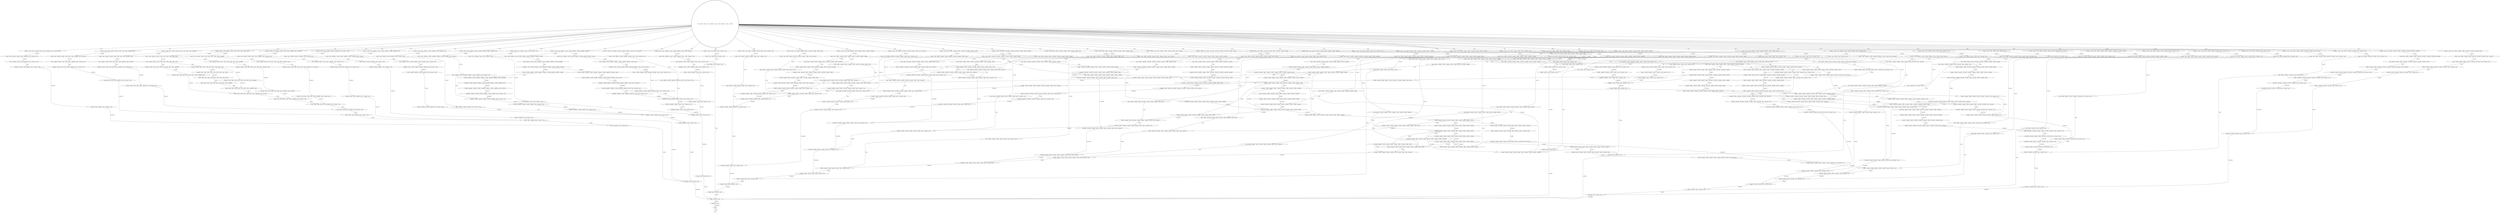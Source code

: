 digraph  {
0 [shape=doublecircle, label="('init', 'initialise', 'connect', 'login', 'setfiletype', 'rename', 'storefile', 'setfiletype', 'rename', 'storefile')"];
1 [label="('initialise', 'connect', 'login', 'changedir', 'listnames', 'delete', 'delete', 'appendfile', 'logout', 'disconnect')"];
2 [label="('connect', 'login', 'changedir', 'listnames', 'delete', 'delete', 'appendfile', 'logout', 'disconnect', 'term')"];
3 [label="('login', 'changedir', 'listnames', 'delete', 'delete', 'appendfile', 'logout', 'disconnect', 'term')"];
4 [label="('changedir', 'listnames', 'delete', 'delete', 'appendfile', 'logout', 'disconnect', 'term')"];
5 [label="('listnames', 'delete', 'delete', 'appendfile', 'logout', 'disconnect', 'term')"];
6 [label="('delete', 'delete', 'appendfile', 'logout', 'disconnect', 'term')"];
7 [label="('delete', 'appendfile', 'logout', 'disconnect', 'term')"];
8 [label="('appendfile', 'logout', 'disconnect', 'term')"];
9 [label="('logout', 'disconnect', 'term')"];
10 [label="('disconnect', 'term')"];
11 [label="('term',)"];
13 [label="('initialise', 'connect', 'login', 'listfiles', 'logout', 'disconnect', 'term')"];
14 [label="('connect', 'login', 'listfiles', 'logout', 'disconnect', 'term')"];
15 [label="('login', 'listfiles', 'logout', 'disconnect', 'term')"];
16 [label="('listfiles', 'logout', 'disconnect', 'term')"];
18 [label="('initialise', 'connect', 'login', 'setfiletype', 'rename', 'logout', 'disconnect', 'term')"];
19 [label="('connect', 'login', 'setfiletype', 'rename', 'logout', 'disconnect', 'term')"];
20 [label="('login', 'setfiletype', 'rename', 'logout', 'disconnect', 'term')"];
21 [label="('setfiletype', 'rename', 'logout', 'disconnect', 'term')"];
22 [label="('rename', 'logout', 'disconnect', 'term')"];
24 [label="('initialise', 'connect', 'login', 'listfiles', 'changedir', 'listfiles', 'logout', 'disconnect', 'term')"];
25 [label="('connect', 'login', 'listfiles', 'changedir', 'listfiles', 'logout', 'disconnect', 'term')"];
26 [label="('login', 'listfiles', 'changedir', 'listfiles', 'logout', 'disconnect', 'term')"];
27 [label="('listfiles', 'changedir', 'listfiles', 'logout', 'disconnect', 'term')"];
28 [label="('changedir', 'listfiles', 'logout', 'disconnect', 'term')"];
30 [label="('initialise', 'connect', 'login', 'storefile', 'logout', 'disconnect', 'term')"];
31 [label="('connect', 'login', 'storefile', 'logout', 'disconnect', 'term')"];
32 [label="('login', 'storefile', 'logout', 'disconnect', 'term')"];
33 [label="('storefile', 'logout', 'disconnect', 'term')"];
35 [label="('initialise', 'connect', 'login', 'makedir', 'logout', 'disconnect', 'term')"];
36 [label="('connect', 'login', 'makedir', 'logout', 'disconnect', 'term')"];
37 [label="('login', 'makedir', 'logout', 'disconnect', 'term')"];
38 [label="('makedir', 'logout', 'disconnect', 'term')"];
40 [label="('initialise', 'connect', 'login', 'changedir', 'listnames', 'delete', 'delete', 'delete', 'appendfile', 'logout')"];
41 [label="('connect', 'login', 'changedir', 'listnames', 'delete', 'delete', 'delete', 'appendfile', 'logout', 'disconnect')"];
42 [label="('login', 'changedir', 'listnames', 'delete', 'delete', 'delete', 'appendfile', 'logout', 'disconnect', 'term')"];
43 [label="('changedir', 'listnames', 'delete', 'delete', 'delete', 'appendfile', 'logout', 'disconnect', 'term')"];
44 [label="('listnames', 'delete', 'delete', 'delete', 'appendfile', 'logout', 'disconnect', 'term')"];
45 [label="('delete', 'delete', 'delete', 'appendfile', 'logout', 'disconnect', 'term')"];
47 [label="('initialise', 'connect', 'login', 'changedir', 'listnames', 'appendfile', 'logout', 'disconnect', 'term')"];
48 [label="('connect', 'login', 'changedir', 'listnames', 'appendfile', 'logout', 'disconnect', 'term')"];
49 [label="('login', 'changedir', 'listnames', 'appendfile', 'logout', 'disconnect', 'term')"];
50 [label="('changedir', 'listnames', 'appendfile', 'logout', 'disconnect', 'term')"];
51 [label="('listnames', 'appendfile', 'logout', 'disconnect', 'term')"];
53 [label="('initialise', 'connect', 'login', 'listfiles', 'changedir', 'listfiles', 'changedir', 'listfiles', 'changedir', 'listfiles')"];
54 [label="('connect', 'login', 'listfiles', 'changedir', 'listfiles', 'changedir', 'listfiles', 'changedir', 'listfiles', 'logout')"];
55 [label="('login', 'listfiles', 'changedir', 'listfiles', 'changedir', 'listfiles', 'changedir', 'listfiles', 'logout', 'disconnect')"];
56 [label="('listfiles', 'changedir', 'listfiles', 'changedir', 'listfiles', 'changedir', 'listfiles', 'logout', 'disconnect', 'term')"];
57 [label="('changedir', 'listfiles', 'changedir', 'listfiles', 'changedir', 'listfiles', 'logout', 'disconnect', 'term')"];
58 [label="('listfiles', 'changedir', 'listfiles', 'changedir', 'listfiles', 'logout', 'disconnect', 'term')"];
59 [label="('changedir', 'listfiles', 'changedir', 'listfiles', 'logout', 'disconnect', 'term')"];
61 [label="('initialise', 'connect', 'login', 'listfiles', 'retrievefile', 'changedir', 'listfiles', 'changedir', 'listfiles', 'changedir')"];
62 [label="('connect', 'login', 'listfiles', 'retrievefile', 'changedir', 'listfiles', 'changedir', 'listfiles', 'changedir', 'listfiles')"];
63 [label="('login', 'listfiles', 'retrievefile', 'changedir', 'listfiles', 'changedir', 'listfiles', 'changedir', 'listfiles', 'changedir')"];
64 [label="('listfiles', 'retrievefile', 'changedir', 'listfiles', 'changedir', 'listfiles', 'changedir', 'listfiles', 'changedir', 'listfiles')"];
65 [label="('retrievefile', 'changedir', 'listfiles', 'changedir', 'listfiles', 'changedir', 'listfiles', 'changedir', 'listfiles', 'changedir')"];
66 [label="('changedir', 'listfiles', 'changedir', 'listfiles', 'changedir', 'listfiles', 'changedir', 'listfiles', 'changedir', 'listfiles')"];
67 [label="('listfiles', 'changedir', 'listfiles', 'changedir', 'listfiles', 'changedir', 'listfiles', 'changedir', 'listfiles', 'logout')"];
68 [label="('changedir', 'listfiles', 'changedir', 'listfiles', 'changedir', 'listfiles', 'changedir', 'listfiles', 'logout', 'disconnect')"];
70 [label="('initialise', 'connect', 'login', 'changedir', 'listnames', 'delete', 'appendfile', 'logout', 'disconnect', 'term')"];
71 [label="('connect', 'login', 'changedir', 'listnames', 'delete', 'appendfile', 'logout', 'disconnect', 'term')"];
72 [label="('login', 'changedir', 'listnames', 'delete', 'appendfile', 'logout', 'disconnect', 'term')"];
73 [label="('changedir', 'listnames', 'delete', 'appendfile', 'logout', 'disconnect', 'term')"];
74 [label="('listnames', 'delete', 'appendfile', 'logout', 'disconnect', 'term')"];
76 [label="('initialise', 'connect', 'login', 'setfiletype', 'storefile', 'appendfile', 'logout', 'disconnect', 'term')"];
77 [label="('connect', 'login', 'setfiletype', 'storefile', 'appendfile', 'logout', 'disconnect', 'term')"];
78 [label="('login', 'setfiletype', 'storefile', 'appendfile', 'logout', 'disconnect', 'term')"];
79 [label="('setfiletype', 'storefile', 'appendfile', 'logout', 'disconnect', 'term')"];
80 [label="('storefile', 'appendfile', 'logout', 'disconnect', 'term')"];
82 [label="('initialise', 'connect', 'login', 'setfiletype', 'rename', 'storefile', 'setfiletype', 'rename', 'logout', 'disconnect')"];
83 [label="('connect', 'login', 'setfiletype', 'rename', 'storefile', 'setfiletype', 'rename', 'logout', 'disconnect', 'term')"];
84 [label="('login', 'setfiletype', 'rename', 'storefile', 'setfiletype', 'rename', 'logout', 'disconnect', 'term')"];
85 [label="('setfiletype', 'rename', 'storefile', 'setfiletype', 'rename', 'logout', 'disconnect', 'term')"];
86 [label="('rename', 'storefile', 'setfiletype', 'rename', 'logout', 'disconnect', 'term')"];
87 [label="('storefile', 'setfiletype', 'rename', 'logout', 'disconnect', 'term')"];
89 [label="('initialise', 'connect', 'login', 'listfiles', 'changedir', 'listfiles', 'retrievefile', 'logout', 'disconnect', 'term')"];
90 [label="('connect', 'login', 'listfiles', 'changedir', 'listfiles', 'retrievefile', 'logout', 'disconnect', 'term')"];
91 [label="('login', 'listfiles', 'changedir', 'listfiles', 'retrievefile', 'logout', 'disconnect', 'term')"];
92 [label="('listfiles', 'changedir', 'listfiles', 'retrievefile', 'logout', 'disconnect', 'term')"];
93 [label="('changedir', 'listfiles', 'retrievefile', 'logout', 'disconnect', 'term')"];
94 [label="('listfiles', 'retrievefile', 'logout', 'disconnect', 'term')"];
95 [label="('retrievefile', 'logout', 'disconnect', 'term')"];
97 [label="('initialise', 'connect', 'login', 'listfiles', 'retrievefile', 'logout', 'disconnect', 'term')"];
98 [label="('connect', 'login', 'listfiles', 'retrievefile', 'logout', 'disconnect', 'term')"];
99 [label="('login', 'listfiles', 'retrievefile', 'logout', 'disconnect', 'term')"];
101 [label="('initialise', 'connect', 'login', 'changedir', 'listnames', 'delete', 'delete', 'delete', 'delete', 'appendfile')"];
102 [label="('connect', 'login', 'changedir', 'listnames', 'delete', 'delete', 'delete', 'delete', 'appendfile', 'logout')"];
103 [label="('login', 'changedir', 'listnames', 'delete', 'delete', 'delete', 'delete', 'appendfile', 'logout', 'disconnect')"];
104 [label="('changedir', 'listnames', 'delete', 'delete', 'delete', 'delete', 'appendfile', 'logout', 'disconnect', 'term')"];
105 [label="('listnames', 'delete', 'delete', 'delete', 'delete', 'appendfile', 'logout', 'disconnect', 'term')"];
106 [label="('delete', 'delete', 'delete', 'delete', 'appendfile', 'logout', 'disconnect', 'term')"];
108 [label="('initialise', 'connect', 'login', 'listfiles', 'changedir', 'listfiles', 'changedir', 'listfiles', 'retrievefile', 'logout')"];
109 [label="('connect', 'login', 'listfiles', 'changedir', 'listfiles', 'changedir', 'listfiles', 'retrievefile', 'logout', 'disconnect')"];
110 [label="('login', 'listfiles', 'changedir', 'listfiles', 'changedir', 'listfiles', 'retrievefile', 'logout', 'disconnect', 'term')"];
111 [label="('listfiles', 'changedir', 'listfiles', 'changedir', 'listfiles', 'retrievefile', 'logout', 'disconnect', 'term')"];
112 [label="('changedir', 'listfiles', 'changedir', 'listfiles', 'retrievefile', 'logout', 'disconnect', 'term')"];
114 [label="('initialise', 'connect', 'login', 'listfiles', 'retrievefile', 'changedir', 'listfiles', 'logout', 'disconnect', 'term')"];
115 [label="('connect', 'login', 'listfiles', 'retrievefile', 'changedir', 'listfiles', 'logout', 'disconnect', 'term')"];
116 [label="('login', 'listfiles', 'retrievefile', 'changedir', 'listfiles', 'logout', 'disconnect', 'term')"];
117 [label="('listfiles', 'retrievefile', 'changedir', 'listfiles', 'logout', 'disconnect', 'term')"];
118 [label="('retrievefile', 'changedir', 'listfiles', 'logout', 'disconnect', 'term')"];
120 [label="('initialise', 'connect', 'login', 'makedir', 'makedir', 'logout', 'disconnect', 'term')"];
121 [label="('connect', 'login', 'makedir', 'makedir', 'logout', 'disconnect', 'term')"];
122 [label="('login', 'makedir', 'makedir', 'logout', 'disconnect', 'term')"];
123 [label="('makedir', 'makedir', 'logout', 'disconnect', 'term')"];
125 [label="('initialise', 'connect', 'login', 'setfiletype', 'storefile', 'appendfile', 'setfiletype', 'rename', 'storefile', 'logout')"];
126 [label="('connect', 'login', 'setfiletype', 'storefile', 'appendfile', 'setfiletype', 'rename', 'storefile', 'logout', 'disconnect')"];
127 [label="('login', 'setfiletype', 'storefile', 'appendfile', 'setfiletype', 'rename', 'storefile', 'logout', 'disconnect', 'term')"];
128 [label="('setfiletype', 'storefile', 'appendfile', 'setfiletype', 'rename', 'storefile', 'logout', 'disconnect', 'term')"];
129 [label="('storefile', 'appendfile', 'setfiletype', 'rename', 'storefile', 'logout', 'disconnect', 'term')"];
130 [label="('appendfile', 'setfiletype', 'rename', 'storefile', 'logout', 'disconnect', 'term')"];
131 [label="('setfiletype', 'rename', 'storefile', 'logout', 'disconnect', 'term')"];
132 [label="('rename', 'storefile', 'logout', 'disconnect', 'term')"];
133 [label="('initialise', 'connect', 'login', 'listfiles', 'retrievefile', 'changedir', 'listfiles', 'changedir', 'listfiles', 'logout')"];
134 [label="('connect', 'login', 'listfiles', 'retrievefile', 'changedir', 'listfiles', 'changedir', 'listfiles', 'logout', 'disconnect')"];
135 [label="('login', 'listfiles', 'retrievefile', 'changedir', 'listfiles', 'changedir', 'listfiles', 'logout', 'disconnect', 'term')"];
136 [label="('listfiles', 'retrievefile', 'changedir', 'listfiles', 'changedir', 'listfiles', 'logout', 'disconnect', 'term')"];
137 [label="('retrievefile', 'changedir', 'listfiles', 'changedir', 'listfiles', 'logout', 'disconnect', 'term')"];
139 [label="('initialise', 'connect', 'login', 'listfiles', 'retrievefile', 'retrievefile', 'retrievefile', 'retrievefile', 'changedir', 'listfiles')"];
140 [label="('connect', 'login', 'listfiles', 'retrievefile', 'retrievefile', 'retrievefile', 'retrievefile', 'changedir', 'listfiles', 'changedir')"];
141 [label="('login', 'listfiles', 'retrievefile', 'retrievefile', 'retrievefile', 'retrievefile', 'changedir', 'listfiles', 'changedir', 'listfiles')"];
142 [label="('listfiles', 'retrievefile', 'retrievefile', 'retrievefile', 'retrievefile', 'changedir', 'listfiles', 'changedir', 'listfiles', 'changedir')"];
143 [label="('retrievefile', 'retrievefile', 'retrievefile', 'retrievefile', 'changedir', 'listfiles', 'changedir', 'listfiles', 'changedir', 'listfiles')"];
144 [label="('retrievefile', 'retrievefile', 'retrievefile', 'changedir', 'listfiles', 'changedir', 'listfiles', 'changedir', 'listfiles', 'logout')"];
145 [label="('retrievefile', 'retrievefile', 'changedir', 'listfiles', 'changedir', 'listfiles', 'changedir', 'listfiles', 'logout', 'disconnect')"];
146 [label="('retrievefile', 'changedir', 'listfiles', 'changedir', 'listfiles', 'changedir', 'listfiles', 'logout', 'disconnect', 'term')"];
148 [label="('initialise', 'connect', 'login', 'setfiletype', 'rename', 'storefile', 'logout', 'disconnect', 'term')"];
149 [label="('connect', 'login', 'setfiletype', 'rename', 'storefile', 'logout', 'disconnect', 'term')"];
150 [label="('login', 'setfiletype', 'rename', 'storefile', 'logout', 'disconnect', 'term')"];
152 [label="('initialise', 'connect', 'login', 'listfiles', 'changedir', 'listfiles', 'changedir', 'listfiles', 'logout', 'disconnect')"];
153 [label="('connect', 'login', 'listfiles', 'changedir', 'listfiles', 'changedir', 'listfiles', 'logout', 'disconnect', 'term')"];
154 [label="('login', 'listfiles', 'changedir', 'listfiles', 'changedir', 'listfiles', 'logout', 'disconnect', 'term')"];
156 [label="('initialise', 'connect', 'login', 'makedir', 'makedir', 'makedir', 'logout', 'disconnect', 'term')"];
157 [label="('connect', 'login', 'makedir', 'makedir', 'makedir', 'logout', 'disconnect', 'term')"];
158 [label="('login', 'makedir', 'makedir', 'makedir', 'logout', 'disconnect', 'term')"];
159 [label="('makedir', 'makedir', 'makedir', 'logout', 'disconnect', 'term')"];
160 [label="('connect', 'login', 'listfiles', 'changedir', 'listfiles', 'changedir', 'listfiles', 'changedir', 'listfiles', 'retrievefile')"];
161 [label="('login', 'listfiles', 'changedir', 'listfiles', 'changedir', 'listfiles', 'changedir', 'listfiles', 'retrievefile', 'retrievefile')"];
162 [label="('listfiles', 'changedir', 'listfiles', 'changedir', 'listfiles', 'changedir', 'listfiles', 'retrievefile', 'retrievefile', 'changedir')"];
163 [label="('changedir', 'listfiles', 'changedir', 'listfiles', 'changedir', 'listfiles', 'retrievefile', 'retrievefile', 'changedir', 'listfiles')"];
164 [label="('listfiles', 'changedir', 'listfiles', 'changedir', 'listfiles', 'retrievefile', 'retrievefile', 'changedir', 'listfiles', 'changedir')"];
165 [label="('changedir', 'listfiles', 'changedir', 'listfiles', 'retrievefile', 'retrievefile', 'changedir', 'listfiles', 'changedir', 'listfiles')"];
166 [label="('listfiles', 'changedir', 'listfiles', 'retrievefile', 'retrievefile', 'changedir', 'listfiles', 'changedir', 'listfiles', 'retrievefile')"];
167 [label="('changedir', 'listfiles', 'retrievefile', 'retrievefile', 'changedir', 'listfiles', 'changedir', 'listfiles', 'retrievefile', 'logout')"];
168 [label="('listfiles', 'retrievefile', 'retrievefile', 'changedir', 'listfiles', 'changedir', 'listfiles', 'retrievefile', 'logout', 'disconnect')"];
169 [label="('retrievefile', 'retrievefile', 'changedir', 'listfiles', 'changedir', 'listfiles', 'retrievefile', 'logout', 'disconnect', 'term')"];
170 [label="('retrievefile', 'changedir', 'listfiles', 'changedir', 'listfiles', 'retrievefile', 'logout', 'disconnect', 'term')"];
171 [label="('connect', 'login', 'listfiles', 'changedir', 'listfiles', 'changedir', 'listfiles', 'changedir', 'listfiles', 'changedir')"];
172 [label="('login', 'listfiles', 'changedir', 'listfiles', 'changedir', 'listfiles', 'changedir', 'listfiles', 'changedir', 'listfiles')"];
173 [label="('listfiles', 'changedir', 'listfiles', 'changedir', 'listfiles', 'changedir', 'listfiles', 'changedir', 'listfiles', 'changedir')"];
174 [label="('initialise', 'connect', 'login', 'changedir', 'listnames', 'delete', 'delete', 'delete', 'delete', 'delete')"];
175 [label="('connect', 'login', 'changedir', 'listnames', 'delete', 'delete', 'delete', 'delete', 'delete', 'delete')"];
176 [label="('login', 'changedir', 'listnames', 'delete', 'delete', 'delete', 'delete', 'delete', 'delete', 'delete')"];
177 [label="('changedir', 'listnames', 'delete', 'delete', 'delete', 'delete', 'delete', 'delete', 'delete', 'appendfile')"];
178 [label="('listnames', 'delete', 'delete', 'delete', 'delete', 'delete', 'delete', 'delete', 'appendfile', 'logout')"];
179 [label="('delete', 'delete', 'delete', 'delete', 'delete', 'delete', 'delete', 'appendfile', 'logout', 'disconnect')"];
180 [label="('delete', 'delete', 'delete', 'delete', 'delete', 'delete', 'appendfile', 'logout', 'disconnect', 'term')"];
181 [label="('delete', 'delete', 'delete', 'delete', 'delete', 'appendfile', 'logout', 'disconnect', 'term')"];
183 [label="('initialise', 'connect', 'login', 'setfiletype', 'storefile', 'appendfile', 'setfiletype', 'storefile', 'appendfile', 'logout')"];
184 [label="('connect', 'login', 'setfiletype', 'storefile', 'appendfile', 'setfiletype', 'storefile', 'appendfile', 'logout', 'disconnect')"];
185 [label="('login', 'setfiletype', 'storefile', 'appendfile', 'setfiletype', 'storefile', 'appendfile', 'logout', 'disconnect', 'term')"];
186 [label="('setfiletype', 'storefile', 'appendfile', 'setfiletype', 'storefile', 'appendfile', 'logout', 'disconnect', 'term')"];
187 [label="('storefile', 'appendfile', 'setfiletype', 'storefile', 'appendfile', 'logout', 'disconnect', 'term')"];
188 [label="('appendfile', 'setfiletype', 'storefile', 'appendfile', 'logout', 'disconnect', 'term')"];
190 [label="('initialise', 'connect', 'login', 'listfiles', 'changedir', 'listfiles', 'retrievefile', 'changedir', 'listfiles', 'changedir')"];
191 [label="('connect', 'login', 'listfiles', 'changedir', 'listfiles', 'retrievefile', 'changedir', 'listfiles', 'changedir', 'listfiles')"];
192 [label="('login', 'listfiles', 'changedir', 'listfiles', 'retrievefile', 'changedir', 'listfiles', 'changedir', 'listfiles', 'changedir')"];
193 [label="('listfiles', 'changedir', 'listfiles', 'retrievefile', 'changedir', 'listfiles', 'changedir', 'listfiles', 'changedir', 'listfiles')"];
194 [label="('changedir', 'listfiles', 'retrievefile', 'changedir', 'listfiles', 'changedir', 'listfiles', 'changedir', 'listfiles', 'changedir')"];
195 [label="('changedir', 'listfiles', 'retrievefile', 'changedir', 'listfiles', 'changedir', 'listfiles', 'changedir', 'listfiles', 'retrievefile')"];
196 [label="('listfiles', 'retrievefile', 'changedir', 'listfiles', 'changedir', 'listfiles', 'changedir', 'listfiles', 'retrievefile', 'logout')"];
197 [label="('retrievefile', 'changedir', 'listfiles', 'changedir', 'listfiles', 'changedir', 'listfiles', 'retrievefile', 'logout', 'disconnect')"];
198 [label="('changedir', 'listfiles', 'changedir', 'listfiles', 'changedir', 'listfiles', 'retrievefile', 'logout', 'disconnect', 'term')"];
199 [label="('initialise', 'connect', 'login', 'listfiles', 'retrievefile', 'changedir', 'listfiles', 'changedir', 'listfiles', 'retrievefile')"];
200 [label="('connect', 'login', 'listfiles', 'retrievefile', 'changedir', 'listfiles', 'changedir', 'listfiles', 'retrievefile', 'changedir')"];
201 [label="('login', 'listfiles', 'retrievefile', 'changedir', 'listfiles', 'changedir', 'listfiles', 'retrievefile', 'changedir', 'listfiles')"];
202 [label="('listfiles', 'retrievefile', 'changedir', 'listfiles', 'changedir', 'listfiles', 'retrievefile', 'changedir', 'listfiles', 'changedir')"];
203 [label="('retrievefile', 'changedir', 'listfiles', 'changedir', 'listfiles', 'retrievefile', 'changedir', 'listfiles', 'changedir', 'listfiles')"];
204 [label="('changedir', 'listfiles', 'changedir', 'listfiles', 'retrievefile', 'changedir', 'listfiles', 'changedir', 'listfiles', 'changedir')"];
206 [label="('initialise', 'connect', 'login', 'setfiletype', 'rename', 'storefile', 'setfiletype', 'storefile', 'appendfile', 'logout')"];
207 [label="('connect', 'login', 'setfiletype', 'rename', 'storefile', 'setfiletype', 'storefile', 'appendfile', 'logout', 'disconnect')"];
208 [label="('login', 'setfiletype', 'rename', 'storefile', 'setfiletype', 'storefile', 'appendfile', 'logout', 'disconnect', 'term')"];
209 [label="('setfiletype', 'rename', 'storefile', 'setfiletype', 'storefile', 'appendfile', 'logout', 'disconnect', 'term')"];
210 [label="('rename', 'storefile', 'setfiletype', 'storefile', 'appendfile', 'logout', 'disconnect', 'term')"];
211 [label="('storefile', 'setfiletype', 'storefile', 'appendfile', 'logout', 'disconnect', 'term')"];
213 [label="('initialise', 'connect', 'login', 'listfiles', 'changedir', 'listfiles', 'retrievefile', 'retrievefile', 'retrievefile', 'retrievefile')"];
214 [label="('connect', 'login', 'listfiles', 'changedir', 'listfiles', 'retrievefile', 'retrievefile', 'retrievefile', 'retrievefile', 'retrievefile')"];
215 [label="('login', 'listfiles', 'changedir', 'listfiles', 'retrievefile', 'retrievefile', 'retrievefile', 'retrievefile', 'retrievefile', 'logout')"];
216 [label="('listfiles', 'changedir', 'listfiles', 'retrievefile', 'retrievefile', 'retrievefile', 'retrievefile', 'retrievefile', 'logout', 'disconnect')"];
217 [label="('changedir', 'listfiles', 'retrievefile', 'retrievefile', 'retrievefile', 'retrievefile', 'retrievefile', 'logout', 'disconnect', 'term')"];
218 [label="('listfiles', 'retrievefile', 'retrievefile', 'retrievefile', 'retrievefile', 'retrievefile', 'logout', 'disconnect', 'term')"];
219 [label="('retrievefile', 'retrievefile', 'retrievefile', 'retrievefile', 'retrievefile', 'logout', 'disconnect', 'term')"];
220 [label="('retrievefile', 'retrievefile', 'retrievefile', 'retrievefile', 'logout', 'disconnect', 'term')"];
221 [label="('retrievefile', 'retrievefile', 'retrievefile', 'logout', 'disconnect', 'term')"];
222 [label="('retrievefile', 'retrievefile', 'logout', 'disconnect', 'term')"];
224 [label="('initialise', 'connect', 'login', 'listfiles', 'retrievefile', 'retrievefile', 'changedir', 'listfiles', 'logout', 'disconnect')"];
225 [label="('connect', 'login', 'listfiles', 'retrievefile', 'retrievefile', 'changedir', 'listfiles', 'logout', 'disconnect', 'term')"];
226 [label="('login', 'listfiles', 'retrievefile', 'retrievefile', 'changedir', 'listfiles', 'logout', 'disconnect', 'term')"];
227 [label="('listfiles', 'retrievefile', 'retrievefile', 'changedir', 'listfiles', 'logout', 'disconnect', 'term')"];
228 [label="('retrievefile', 'retrievefile', 'changedir', 'listfiles', 'logout', 'disconnect', 'term')"];
229 [label="('initialise', 'connect', 'login', 'listfiles', 'changedir', 'listfiles', 'changedir', 'listfiles', 'retrievefile', 'changedir')"];
230 [label="('connect', 'login', 'listfiles', 'changedir', 'listfiles', 'changedir', 'listfiles', 'retrievefile', 'changedir', 'listfiles')"];
231 [label="('login', 'listfiles', 'changedir', 'listfiles', 'changedir', 'listfiles', 'retrievefile', 'changedir', 'listfiles', 'retrievefile')"];
232 [label="('listfiles', 'changedir', 'listfiles', 'changedir', 'listfiles', 'retrievefile', 'changedir', 'listfiles', 'retrievefile', 'changedir')"];
233 [label="('changedir', 'listfiles', 'changedir', 'listfiles', 'retrievefile', 'changedir', 'listfiles', 'retrievefile', 'changedir', 'listfiles')"];
234 [label="('listfiles', 'changedir', 'listfiles', 'retrievefile', 'changedir', 'listfiles', 'retrievefile', 'changedir', 'listfiles', 'logout')"];
235 [label="('changedir', 'listfiles', 'retrievefile', 'changedir', 'listfiles', 'retrievefile', 'changedir', 'listfiles', 'logout', 'disconnect')"];
236 [label="('listfiles', 'retrievefile', 'changedir', 'listfiles', 'retrievefile', 'changedir', 'listfiles', 'logout', 'disconnect', 'term')"];
237 [label="('retrievefile', 'changedir', 'listfiles', 'retrievefile', 'changedir', 'listfiles', 'logout', 'disconnect', 'term')"];
238 [label="('changedir', 'listfiles', 'retrievefile', 'changedir', 'listfiles', 'logout', 'disconnect', 'term')"];
239 [label="('changedir', 'listnames', 'delete', 'delete', 'delete', 'delete', 'delete', 'delete', 'delete', 'delete')"];
240 [label="('listnames', 'delete', 'delete', 'delete', 'delete', 'delete', 'delete', 'delete', 'delete', 'delete')"];
241 [label="('delete', 'delete', 'delete', 'delete', 'delete', 'delete', 'delete', 'delete', 'delete', 'delete')"];
242 [label="('delete', 'delete', 'delete', 'delete', 'delete', 'delete', 'delete', 'delete', 'delete', 'appendfile')"];
243 [label="('delete', 'delete', 'delete', 'delete', 'delete', 'delete', 'delete', 'delete', 'appendfile', 'logout')"];
244 [label="('retrievefile', 'changedir', 'listfiles', 'changedir', 'listfiles', 'changedir', 'listfiles', 'changedir', 'listfiles', 'logout')"];
245 [label="('changedir', 'listfiles', 'changedir', 'listfiles', 'retrievefile', 'changedir', 'listfiles', 'changedir', 'listfiles', 'logout')"];
246 [label="('listfiles', 'changedir', 'listfiles', 'retrievefile', 'changedir', 'listfiles', 'changedir', 'listfiles', 'logout', 'disconnect')"];
247 [label="('changedir', 'listfiles', 'retrievefile', 'changedir', 'listfiles', 'changedir', 'listfiles', 'logout', 'disconnect', 'term')"];
249 [label="('initialise', 'connect', 'login', 'listfiles', 'retrievefile', 'retrievefile', 'retrievefile', 'changedir', 'listfiles', 'changedir')"];
250 [label="('connect', 'login', 'listfiles', 'retrievefile', 'retrievefile', 'retrievefile', 'changedir', 'listfiles', 'changedir', 'listfiles')"];
251 [label="('login', 'listfiles', 'retrievefile', 'retrievefile', 'retrievefile', 'changedir', 'listfiles', 'changedir', 'listfiles', 'logout')"];
252 [label="('listfiles', 'retrievefile', 'retrievefile', 'retrievefile', 'changedir', 'listfiles', 'changedir', 'listfiles', 'logout', 'disconnect')"];
253 [label="('retrievefile', 'retrievefile', 'retrievefile', 'changedir', 'listfiles', 'changedir', 'listfiles', 'logout', 'disconnect', 'term')"];
254 [label="('retrievefile', 'retrievefile', 'changedir', 'listfiles', 'changedir', 'listfiles', 'logout', 'disconnect', 'term')"];
256 [label="('initialise', 'connect', 'login', 'listfiles', 'retrievefile', 'retrievefile', 'logout', 'disconnect', 'term')"];
257 [label="('connect', 'login', 'listfiles', 'retrievefile', 'retrievefile', 'logout', 'disconnect', 'term')"];
258 [label="('login', 'listfiles', 'retrievefile', 'retrievefile', 'logout', 'disconnect', 'term')"];
259 [label="('listfiles', 'retrievefile', 'retrievefile', 'logout', 'disconnect', 'term')"];
260 [label="('login', 'listfiles', 'changedir', 'listfiles', 'retrievefile', 'changedir', 'listfiles', 'changedir', 'listfiles', 'logout')"];
261 [label="('login', 'listfiles', 'changedir', 'listfiles', 'changedir', 'listfiles', 'retrievefile', 'changedir', 'listfiles', 'logout')"];
262 [label="('listfiles', 'changedir', 'listfiles', 'changedir', 'listfiles', 'retrievefile', 'changedir', 'listfiles', 'logout', 'disconnect')"];
263 [label="('changedir', 'listfiles', 'changedir', 'listfiles', 'retrievefile', 'changedir', 'listfiles', 'logout', 'disconnect', 'term')"];
264 [label="('listfiles', 'changedir', 'listfiles', 'retrievefile', 'changedir', 'listfiles', 'logout', 'disconnect', 'term')"];
265 [label="('login', 'listfiles', 'changedir', 'listfiles', 'changedir', 'listfiles', 'changedir', 'listfiles', 'retrievefile', 'changedir')"];
266 [label="('listfiles', 'changedir', 'listfiles', 'changedir', 'listfiles', 'changedir', 'listfiles', 'retrievefile', 'changedir', 'listfiles')"];
267 [label="('changedir', 'listfiles', 'changedir', 'listfiles', 'changedir', 'listfiles', 'retrievefile', 'changedir', 'listfiles', 'changedir')"];
268 [label="('listfiles', 'changedir', 'listfiles', 'changedir', 'listfiles', 'retrievefile', 'changedir', 'listfiles', 'changedir', 'listfiles')"];
269 [label="('changedir', 'listfiles', 'changedir', 'listfiles', 'retrievefile', 'changedir', 'listfiles', 'changedir', 'listfiles', 'retrievefile')"];
270 [label="('listfiles', 'changedir', 'listfiles', 'retrievefile', 'changedir', 'listfiles', 'changedir', 'listfiles', 'retrievefile', 'retrievefile')"];
271 [label="('changedir', 'listfiles', 'retrievefile', 'changedir', 'listfiles', 'changedir', 'listfiles', 'retrievefile', 'retrievefile', 'logout')"];
272 [label="('listfiles', 'retrievefile', 'changedir', 'listfiles', 'changedir', 'listfiles', 'retrievefile', 'retrievefile', 'logout', 'disconnect')"];
273 [label="('retrievefile', 'changedir', 'listfiles', 'changedir', 'listfiles', 'retrievefile', 'retrievefile', 'logout', 'disconnect', 'term')"];
274 [label="('changedir', 'listfiles', 'changedir', 'listfiles', 'retrievefile', 'retrievefile', 'logout', 'disconnect', 'term')"];
275 [label="('listfiles', 'changedir', 'listfiles', 'retrievefile', 'retrievefile', 'logout', 'disconnect', 'term')"];
276 [label="('changedir', 'listfiles', 'retrievefile', 'retrievefile', 'logout', 'disconnect', 'term')"];
277 [label="('login', 'listfiles', 'retrievefile', 'changedir', 'listfiles', 'changedir', 'listfiles', 'changedir', 'listfiles', 'logout')"];
278 [label="('listfiles', 'retrievefile', 'changedir', 'listfiles', 'changedir', 'listfiles', 'changedir', 'listfiles', 'logout', 'disconnect')"];
279 [label="('listfiles', 'changedir', 'listfiles', 'changedir', 'listfiles', 'changedir', 'listfiles', 'changedir', 'listfiles', 'retrievefile')"];
280 [label="('changedir', 'listfiles', 'changedir', 'listfiles', 'changedir', 'listfiles', 'changedir', 'listfiles', 'retrievefile', 'changedir')"];
281 [label="('changedir', 'listfiles', 'retrievefile', 'changedir', 'listfiles', 'changedir', 'listfiles', 'changedir', 'listfiles', 'logout')"];
282 [label="('listfiles', 'changedir', 'listfiles', 'changedir', 'listfiles', 'changedir', 'listfiles', 'retrievefile', 'retrievefile', 'retrievefile')"];
283 [label="('changedir', 'listfiles', 'changedir', 'listfiles', 'changedir', 'listfiles', 'retrievefile', 'retrievefile', 'retrievefile', 'changedir')"];
284 [label="('listfiles', 'changedir', 'listfiles', 'changedir', 'listfiles', 'retrievefile', 'retrievefile', 'retrievefile', 'changedir', 'listfiles')"];
285 [label="('changedir', 'listfiles', 'changedir', 'listfiles', 'retrievefile', 'retrievefile', 'retrievefile', 'changedir', 'listfiles', 'retrievefile')"];
286 [label="('listfiles', 'changedir', 'listfiles', 'retrievefile', 'retrievefile', 'retrievefile', 'changedir', 'listfiles', 'retrievefile', 'logout')"];
287 [label="('changedir', 'listfiles', 'retrievefile', 'retrievefile', 'retrievefile', 'changedir', 'listfiles', 'retrievefile', 'logout', 'disconnect')"];
288 [label="('listfiles', 'retrievefile', 'retrievefile', 'retrievefile', 'changedir', 'listfiles', 'retrievefile', 'logout', 'disconnect', 'term')"];
289 [label="('retrievefile', 'retrievefile', 'retrievefile', 'changedir', 'listfiles', 'retrievefile', 'logout', 'disconnect', 'term')"];
290 [label="('retrievefile', 'retrievefile', 'changedir', 'listfiles', 'retrievefile', 'logout', 'disconnect', 'term')"];
291 [label="('retrievefile', 'changedir', 'listfiles', 'retrievefile', 'logout', 'disconnect', 'term')"];
292 [label="('connect', 'login', 'changedir', 'listnames', 'delete', 'delete', 'delete', 'delete', 'delete', 'appendfile')"];
293 [label="('login', 'changedir', 'listnames', 'delete', 'delete', 'delete', 'delete', 'delete', 'appendfile', 'logout')"];
294 [label="('changedir', 'listnames', 'delete', 'delete', 'delete', 'delete', 'delete', 'appendfile', 'logout', 'disconnect')"];
295 [label="('listnames', 'delete', 'delete', 'delete', 'delete', 'delete', 'appendfile', 'logout', 'disconnect', 'term')"];
296 [label="('initialise', 'connect', 'login', 'listfiles', 'changedir', 'listfiles', 'retrievefile', 'retrievefile', 'retrievefile', 'changedir')"];
297 [label="('connect', 'login', 'listfiles', 'changedir', 'listfiles', 'retrievefile', 'retrievefile', 'retrievefile', 'changedir', 'listfiles')"];
298 [label="('login', 'listfiles', 'changedir', 'listfiles', 'retrievefile', 'retrievefile', 'retrievefile', 'changedir', 'listfiles', 'changedir')"];
299 [label="('listfiles', 'changedir', 'listfiles', 'retrievefile', 'retrievefile', 'retrievefile', 'changedir', 'listfiles', 'changedir', 'listfiles')"];
300 [label="('changedir', 'listfiles', 'retrievefile', 'retrievefile', 'retrievefile', 'changedir', 'listfiles', 'changedir', 'listfiles', 'retrievefile')"];
301 [label="('listfiles', 'retrievefile', 'retrievefile', 'retrievefile', 'changedir', 'listfiles', 'changedir', 'listfiles', 'retrievefile', 'logout')"];
302 [label="('retrievefile', 'retrievefile', 'retrievefile', 'changedir', 'listfiles', 'changedir', 'listfiles', 'retrievefile', 'logout', 'disconnect')"];
303 [label="('initialise', 'connect', 'login', 'listfiles', 'changedir', 'listfiles', 'retrievefile', 'changedir', 'listfiles', 'logout')"];
304 [label="('connect', 'login', 'listfiles', 'changedir', 'listfiles', 'retrievefile', 'changedir', 'listfiles', 'logout', 'disconnect')"];
305 [label="('login', 'listfiles', 'changedir', 'listfiles', 'retrievefile', 'changedir', 'listfiles', 'logout', 'disconnect', 'term')"];
306 [label="('login', 'changedir', 'listnames', 'delete', 'delete', 'delete', 'delete', 'delete', 'delete', 'appendfile')"];
307 [label="('changedir', 'listnames', 'delete', 'delete', 'delete', 'delete', 'delete', 'delete', 'appendfile', 'logout')"];
308 [label="('listnames', 'delete', 'delete', 'delete', 'delete', 'delete', 'delete', 'appendfile', 'logout', 'disconnect')"];
309 [label="('login', 'listfiles', 'changedir', 'listfiles', 'changedir', 'listfiles', 'retrievefile', 'changedir', 'listfiles', 'changedir')"];
310 [label="('changedir', 'listfiles', 'changedir', 'listfiles', 'changedir', 'listfiles', 'changedir', 'listfiles', 'retrievefile', 'logout')"];
311 [label="('listfiles', 'changedir', 'listfiles', 'changedir', 'listfiles', 'changedir', 'listfiles', 'retrievefile', 'logout', 'disconnect')"];
312 [label="('listfiles', 'changedir', 'listfiles', 'changedir', 'listfiles', 'retrievefile', 'retrievefile', 'changedir', 'listfiles', 'logout')"];
313 [label="('changedir', 'listfiles', 'changedir', 'listfiles', 'retrievefile', 'retrievefile', 'changedir', 'listfiles', 'logout', 'disconnect')"];
314 [label="('listfiles', 'changedir', 'listfiles', 'retrievefile', 'retrievefile', 'changedir', 'listfiles', 'logout', 'disconnect', 'term')"];
315 [label="('changedir', 'listfiles', 'retrievefile', 'retrievefile', 'changedir', 'listfiles', 'logout', 'disconnect', 'term')"];
316 [label="('initialise', 'connect', 'login', 'listfiles', 'changedir', 'listfiles', 'retrievefile', 'changedir', 'listfiles', 'retrievefile')"];
317 [label="('connect', 'login', 'listfiles', 'changedir', 'listfiles', 'retrievefile', 'changedir', 'listfiles', 'retrievefile', 'retrievefile')"];
318 [label="('login', 'listfiles', 'changedir', 'listfiles', 'retrievefile', 'changedir', 'listfiles', 'retrievefile', 'retrievefile', 'retrievefile')"];
319 [label="('listfiles', 'changedir', 'listfiles', 'retrievefile', 'changedir', 'listfiles', 'retrievefile', 'retrievefile', 'retrievefile', 'retrievefile')"];
320 [label="('changedir', 'listfiles', 'retrievefile', 'changedir', 'listfiles', 'retrievefile', 'retrievefile', 'retrievefile', 'retrievefile', 'changedir')"];
321 [label="('listfiles', 'retrievefile', 'changedir', 'listfiles', 'retrievefile', 'retrievefile', 'retrievefile', 'retrievefile', 'changedir', 'listfiles')"];
322 [label="('retrievefile', 'changedir', 'listfiles', 'retrievefile', 'retrievefile', 'retrievefile', 'retrievefile', 'changedir', 'listfiles', 'logout')"];
323 [label="('changedir', 'listfiles', 'retrievefile', 'retrievefile', 'retrievefile', 'retrievefile', 'changedir', 'listfiles', 'logout', 'disconnect')"];
324 [label="('listfiles', 'retrievefile', 'retrievefile', 'retrievefile', 'retrievefile', 'changedir', 'listfiles', 'logout', 'disconnect', 'term')"];
325 [label="('retrievefile', 'retrievefile', 'retrievefile', 'retrievefile', 'changedir', 'listfiles', 'logout', 'disconnect', 'term')"];
326 [label="('retrievefile', 'retrievefile', 'retrievefile', 'changedir', 'listfiles', 'logout', 'disconnect', 'term')"];
328 [label="('initialise', 'connect', 'login', 'listfiles', 'retrievefile', 'changedir', 'listfiles', 'retrievefile', 'logout', 'disconnect')"];
329 [label="('connect', 'login', 'listfiles', 'retrievefile', 'changedir', 'listfiles', 'retrievefile', 'logout', 'disconnect', 'term')"];
330 [label="('login', 'listfiles', 'retrievefile', 'changedir', 'listfiles', 'retrievefile', 'logout', 'disconnect', 'term')"];
331 [label="('listfiles', 'retrievefile', 'changedir', 'listfiles', 'retrievefile', 'logout', 'disconnect', 'term')"];
332 [label="('listnames', 'delete', 'delete', 'delete', 'delete', 'delete', 'delete', 'delete', 'delete', 'appendfile')"];
334 [label="('initialise', 'connect', 'login', 'listfiles', 'changedir', 'listfiles', 'retrievefile', 'retrievefile', 'changedir', 'listfiles')"];
335 [label="('connect', 'login', 'listfiles', 'changedir', 'listfiles', 'retrievefile', 'retrievefile', 'changedir', 'listfiles', 'changedir')"];
336 [label="('login', 'listfiles', 'changedir', 'listfiles', 'retrievefile', 'retrievefile', 'changedir', 'listfiles', 'changedir', 'listfiles')"];
337 [label="('listfiles', 'changedir', 'listfiles', 'retrievefile', 'retrievefile', 'changedir', 'listfiles', 'changedir', 'listfiles', 'logout')"];
338 [label="('changedir', 'listfiles', 'retrievefile', 'retrievefile', 'changedir', 'listfiles', 'changedir', 'listfiles', 'logout', 'disconnect')"];
339 [label="('listfiles', 'retrievefile', 'retrievefile', 'changedir', 'listfiles', 'changedir', 'listfiles', 'logout', 'disconnect', 'term')"];
340 [label="('connect', 'login', 'listfiles', 'retrievefile', 'changedir', 'listfiles', 'changedir', 'listfiles', 'retrievefile', 'logout')"];
341 [label="('login', 'listfiles', 'retrievefile', 'changedir', 'listfiles', 'changedir', 'listfiles', 'retrievefile', 'logout', 'disconnect')"];
342 [label="('listfiles', 'retrievefile', 'changedir', 'listfiles', 'changedir', 'listfiles', 'retrievefile', 'logout', 'disconnect', 'term')"];
344 [label="('initialise', 'connect', 'login', 'listfiles', 'retrievefile', 'retrievefile', 'changedir', 'listfiles', 'changedir', 'listfiles')"];
345 [label="('connect', 'login', 'listfiles', 'retrievefile', 'retrievefile', 'changedir', 'listfiles', 'changedir', 'listfiles', 'logout')"];
346 [label="('login', 'listfiles', 'retrievefile', 'retrievefile', 'changedir', 'listfiles', 'changedir', 'listfiles', 'logout', 'disconnect')"];
347 [label="('initialise', 'connect', 'login', 'listfiles', 'changedir', 'listfiles', 'retrievefile', 'retrievefile', 'retrievefile', 'logout')"];
348 [label="('connect', 'login', 'listfiles', 'changedir', 'listfiles', 'retrievefile', 'retrievefile', 'retrievefile', 'logout', 'disconnect')"];
349 [label="('login', 'listfiles', 'changedir', 'listfiles', 'retrievefile', 'retrievefile', 'retrievefile', 'logout', 'disconnect', 'term')"];
350 [label="('listfiles', 'changedir', 'listfiles', 'retrievefile', 'retrievefile', 'retrievefile', 'logout', 'disconnect', 'term')"];
351 [label="('changedir', 'listfiles', 'retrievefile', 'retrievefile', 'retrievefile', 'logout', 'disconnect', 'term')"];
352 [label="('listfiles', 'retrievefile', 'retrievefile', 'retrievefile', 'logout', 'disconnect', 'term')"];
353 [label="('initialise', 'connect', 'login', 'setfiletype', 'rename', 'storefile', 'setfiletype', 'storefile', 'appendfile', 'setfiletype')"];
354 [label="('connect', 'login', 'setfiletype', 'rename', 'storefile', 'setfiletype', 'storefile', 'appendfile', 'setfiletype', 'storefile')"];
355 [label="('login', 'setfiletype', 'rename', 'storefile', 'setfiletype', 'storefile', 'appendfile', 'setfiletype', 'storefile', 'appendfile')"];
356 [label="('setfiletype', 'rename', 'storefile', 'setfiletype', 'storefile', 'appendfile', 'setfiletype', 'storefile', 'appendfile', 'setfiletype')"];
357 [label="('rename', 'storefile', 'setfiletype', 'storefile', 'appendfile', 'setfiletype', 'storefile', 'appendfile', 'setfiletype', 'storefile')"];
358 [label="('storefile', 'setfiletype', 'storefile', 'appendfile', 'setfiletype', 'storefile', 'appendfile', 'setfiletype', 'storefile', 'appendfile')"];
359 [label="('setfiletype', 'storefile', 'appendfile', 'setfiletype', 'storefile', 'appendfile', 'setfiletype', 'storefile', 'appendfile', 'logout')"];
360 [label="('storefile', 'appendfile', 'setfiletype', 'storefile', 'appendfile', 'setfiletype', 'storefile', 'appendfile', 'logout', 'disconnect')"];
361 [label="('appendfile', 'setfiletype', 'storefile', 'appendfile', 'setfiletype', 'storefile', 'appendfile', 'logout', 'disconnect', 'term')"];
363 [label="('initialise', 'connect', 'login', 'listfiles', 'retrievefile', 'changedir', 'listfiles', 'retrievefile', 'changedir', 'listfiles')"];
364 [label="('connect', 'login', 'listfiles', 'retrievefile', 'changedir', 'listfiles', 'retrievefile', 'changedir', 'listfiles', 'retrievefile')"];
365 [label="('login', 'listfiles', 'retrievefile', 'changedir', 'listfiles', 'retrievefile', 'changedir', 'listfiles', 'retrievefile', 'logout')"];
366 [label="('listfiles', 'retrievefile', 'changedir', 'listfiles', 'retrievefile', 'changedir', 'listfiles', 'retrievefile', 'logout', 'disconnect')"];
367 [label="('retrievefile', 'changedir', 'listfiles', 'retrievefile', 'changedir', 'listfiles', 'retrievefile', 'logout', 'disconnect', 'term')"];
368 [label="('changedir', 'listfiles', 'retrievefile', 'changedir', 'listfiles', 'retrievefile', 'logout', 'disconnect', 'term')"];
369 [label="('connect', 'login', 'setfiletype', 'rename', 'storefile', 'setfiletype', 'storefile', 'appendfile', 'setfiletype', 'rename')"];
370 [label="('login', 'setfiletype', 'rename', 'storefile', 'setfiletype', 'storefile', 'appendfile', 'setfiletype', 'rename', 'logout')"];
371 [label="('setfiletype', 'rename', 'storefile', 'setfiletype', 'storefile', 'appendfile', 'setfiletype', 'rename', 'logout', 'disconnect')"];
372 [label="('rename', 'storefile', 'setfiletype', 'storefile', 'appendfile', 'setfiletype', 'rename', 'logout', 'disconnect', 'term')"];
373 [label="('storefile', 'setfiletype', 'storefile', 'appendfile', 'setfiletype', 'rename', 'logout', 'disconnect', 'term')"];
374 [label="('setfiletype', 'storefile', 'appendfile', 'setfiletype', 'rename', 'logout', 'disconnect', 'term')"];
375 [label="('storefile', 'appendfile', 'setfiletype', 'rename', 'logout', 'disconnect', 'term')"];
376 [label="('appendfile', 'setfiletype', 'rename', 'logout', 'disconnect', 'term')"];
377 [label="('rename', 'storefile', 'setfiletype', 'storefile', 'appendfile', 'setfiletype', 'storefile', 'appendfile', 'setfiletype', 'rename')"];
378 [label="('storefile', 'setfiletype', 'storefile', 'appendfile', 'setfiletype', 'storefile', 'appendfile', 'setfiletype', 'rename', 'logout')"];
379 [label="('setfiletype', 'storefile', 'appendfile', 'setfiletype', 'storefile', 'appendfile', 'setfiletype', 'rename', 'logout', 'disconnect')"];
380 [label="('storefile', 'appendfile', 'setfiletype', 'storefile', 'appendfile', 'setfiletype', 'rename', 'logout', 'disconnect', 'term')"];
381 [label="('appendfile', 'setfiletype', 'storefile', 'appendfile', 'setfiletype', 'rename', 'logout', 'disconnect', 'term')"];
382 [label="('connect', 'login', 'listfiles', 'changedir', 'listfiles', 'retrievefile', 'changedir', 'listfiles', 'retrievefile', 'logout')"];
383 [label="('login', 'listfiles', 'changedir', 'listfiles', 'retrievefile', 'changedir', 'listfiles', 'retrievefile', 'logout', 'disconnect')"];
384 [label="('listfiles', 'changedir', 'listfiles', 'retrievefile', 'changedir', 'listfiles', 'retrievefile', 'logout', 'disconnect', 'term')"];
385 [label="('connect', 'login', 'listfiles', 'retrievefile', 'retrievefile', 'changedir', 'listfiles', 'changedir', 'listfiles', 'retrievefile')"];
386 [label="('login', 'listfiles', 'retrievefile', 'retrievefile', 'changedir', 'listfiles', 'changedir', 'listfiles', 'retrievefile', 'changedir')"];
387 [label="('listfiles', 'retrievefile', 'retrievefile', 'changedir', 'listfiles', 'changedir', 'listfiles', 'retrievefile', 'changedir', 'listfiles')"];
388 [label="('retrievefile', 'retrievefile', 'changedir', 'listfiles', 'changedir', 'listfiles', 'retrievefile', 'changedir', 'listfiles', 'changedir')"];
389 [label="('listfiles', 'changedir', 'listfiles', 'retrievefile', 'changedir', 'listfiles', 'changedir', 'listfiles', 'retrievefile', 'changedir')"];
390 [label="('changedir', 'listfiles', 'retrievefile', 'changedir', 'listfiles', 'changedir', 'listfiles', 'retrievefile', 'changedir', 'listfiles')"];
391 [label="('retrievefile', 'changedir', 'listfiles', 'changedir', 'listfiles', 'changedir', 'listfiles', 'changedir', 'listfiles', 'retrievefile')"];
392 [label="('changedir', 'listfiles', 'changedir', 'listfiles', 'changedir', 'listfiles', 'retrievefile', 'changedir', 'listfiles', 'logout')"];
393 [label="('listfiles', 'changedir', 'listfiles', 'changedir', 'listfiles', 'changedir', 'listfiles', 'retrievefile', 'retrievefile', 'logout')"];
394 [label="('changedir', 'listfiles', 'changedir', 'listfiles', 'changedir', 'listfiles', 'retrievefile', 'retrievefile', 'logout', 'disconnect')"];
395 [label="('listfiles', 'changedir', 'listfiles', 'changedir', 'listfiles', 'retrievefile', 'retrievefile', 'logout', 'disconnect', 'term')"];
396 [label="('connect', 'login', 'listfiles', 'retrievefile', 'changedir', 'listfiles', 'retrievefile', 'changedir', 'listfiles', 'logout')"];
397 [label="('login', 'listfiles', 'retrievefile', 'changedir', 'listfiles', 'retrievefile', 'changedir', 'listfiles', 'logout', 'disconnect')"];
398 [label="('connect', 'login', 'listfiles', 'changedir', 'listfiles', 'retrievefile', 'retrievefile', 'changedir', 'listfiles', 'logout')"];
399 [label="('login', 'listfiles', 'changedir', 'listfiles', 'retrievefile', 'retrievefile', 'changedir', 'listfiles', 'logout', 'disconnect')"];
401 [label="('initialise', 'connect', 'login', 'listfiles', 'changedir', 'listfiles', 'retrievefile', 'retrievefile', 'logout', 'disconnect')"];
402 [label="('connect', 'login', 'listfiles', 'changedir', 'listfiles', 'retrievefile', 'retrievefile', 'logout', 'disconnect', 'term')"];
403 [label="('login', 'listfiles', 'changedir', 'listfiles', 'retrievefile', 'retrievefile', 'logout', 'disconnect', 'term')"];
404 [label="('login', 'listfiles', 'retrievefile', 'changedir', 'listfiles', 'changedir', 'listfiles', 'changedir', 'listfiles', 'retrievefile')"];
405 [label="('listfiles', 'retrievefile', 'changedir', 'listfiles', 'changedir', 'listfiles', 'changedir', 'listfiles', 'retrievefile', 'changedir')"];
406 [label="('retrievefile', 'changedir', 'listfiles', 'changedir', 'listfiles', 'changedir', 'listfiles', 'retrievefile', 'changedir', 'listfiles')"];
408 [label="('initialise', 'connect', 'login', 'setfiletype', 'storefile', 'appendfile', 'setfiletype', 'rename', 'logout', 'disconnect')"];
409 [label="('connect', 'login', 'setfiletype', 'storefile', 'appendfile', 'setfiletype', 'rename', 'logout', 'disconnect', 'term')"];
410 [label="('login', 'setfiletype', 'storefile', 'appendfile', 'setfiletype', 'rename', 'logout', 'disconnect', 'term')"];
412 [label="('initialise', 'connect', 'login', 'setfiletype', 'rename', 'storefile', 'setfiletype', 'rename', 'storefile', 'logout')"];
413 [label="('connect', 'login', 'setfiletype', 'rename', 'storefile', 'setfiletype', 'rename', 'storefile', 'logout', 'disconnect')"];
414 [label="('login', 'setfiletype', 'rename', 'storefile', 'setfiletype', 'rename', 'storefile', 'logout', 'disconnect', 'term')"];
415 [label="('setfiletype', 'rename', 'storefile', 'setfiletype', 'rename', 'storefile', 'logout', 'disconnect', 'term')"];
416 [label="('rename', 'storefile', 'setfiletype', 'rename', 'storefile', 'logout', 'disconnect', 'term')"];
417 [label="('storefile', 'setfiletype', 'rename', 'storefile', 'logout', 'disconnect', 'term')"];
418 [label="('login', 'listfiles', 'changedir', 'listfiles', 'retrievefile', 'changedir', 'listfiles', 'changedir', 'listfiles', 'retrievefile')"];
419 [label="('changedir', 'listfiles', 'retrievefile', 'changedir', 'listfiles', 'changedir', 'listfiles', 'retrievefile', 'retrievefile', 'changedir')"];
420 [label="('listfiles', 'retrievefile', 'changedir', 'listfiles', 'changedir', 'listfiles', 'retrievefile', 'retrievefile', 'changedir', 'listfiles')"];
421 [label="('retrievefile', 'changedir', 'listfiles', 'changedir', 'listfiles', 'retrievefile', 'retrievefile', 'changedir', 'listfiles', 'retrievefile')"];
422 [label="('changedir', 'listfiles', 'changedir', 'listfiles', 'retrievefile', 'retrievefile', 'changedir', 'listfiles', 'retrievefile', 'retrievefile')"];
423 [label="('listfiles', 'changedir', 'listfiles', 'retrievefile', 'retrievefile', 'changedir', 'listfiles', 'retrievefile', 'retrievefile', 'logout')"];
424 [label="('changedir', 'listfiles', 'retrievefile', 'retrievefile', 'changedir', 'listfiles', 'retrievefile', 'retrievefile', 'logout', 'disconnect')"];
425 [label="('listfiles', 'retrievefile', 'retrievefile', 'changedir', 'listfiles', 'retrievefile', 'retrievefile', 'logout', 'disconnect', 'term')"];
426 [label="('retrievefile', 'retrievefile', 'changedir', 'listfiles', 'retrievefile', 'retrievefile', 'logout', 'disconnect', 'term')"];
427 [label="('retrievefile', 'changedir', 'listfiles', 'retrievefile', 'retrievefile', 'logout', 'disconnect', 'term')"];
428 [shape=diamond, label="()"];
0 -> 1  [key=1, label="('init',)", weight=30];
0 -> 13  [key=13, label="('init',)", weight=135];
0 -> 18  [key=18, label="('init',)", weight=39];
0 -> 24  [key=24, label="('init',)", weight=47];
0 -> 30  [key=30, label="('init',)", weight=99];
0 -> 35  [key=35, label="('init',)", weight=97];
0 -> 40  [key=40, label="('init',)", weight=22];
0 -> 47  [key=47, label="('init',)", weight=117];
0 -> 53  [key=53, label="('init',)", weight=24];
0 -> 199  [key=63, label="('init',)", weight=4];
0 -> 133  [key=64, label="('init',)", weight=5];
0 -> 61  [key=65, label="('init',)", weight=8];
0 -> 70  [key=80, label="('init',)", weight=61];
0 -> 76  [key=86, label="('init',)", weight=95];
0 -> 82  [key=92, label="('init',)", weight=3];
0 -> 89  [key=99, label="('init',)", weight=13];
0 -> 97  [key=107, label="('init',)", weight=30];
0 -> 174  [key=111, label="('init',)", weight=15];
0 -> 101  [key=112, label="('init',)", weight=9];
0 -> 229  [key=119, label="('init',)", weight=3];
0 -> 108  [key=120, label="('init',)", weight=4];
0 -> 114  [key=126, label="('init',)", weight=13];
0 -> 120  [key=132, label="('init',)", weight=9];
0 -> 125  [key=137, label="('init',)", weight=5];
0 -> 139  [key=151, label="('init',)", weight=1];
0 -> 148  [key=160, label="('init',)", weight=40];
0 -> 152  [key=164, label="('init',)", weight=19];
0 -> 156  [key=168, label="('init',)", weight=5];
0 -> 183  [key=203, label="('init',)", weight=10];
0 -> 316  [key=210, label="('init',)", weight=2];
0 -> 303  [key=211, label="('init',)", weight=3];
0 -> 190  [key=212, label="('init',)", weight=6];
0 -> 206  [key=235, label="('init',)", weight=3];
0 -> 353  [key=236, label="('init',)", weight=3];
0 -> 296  [key=243, label="('init',)", weight=1];
0 -> 347  [key=244, label="('init',)", weight=1];
0 -> 213  [key=245, label="('init',)", weight=1];
0 -> 224  [key=256, label="('init',)", weight=3];
0 -> 249  [key=284, label="('init',)", weight=1];
0 -> 256  [key=291, label="('init',)", weight=3];
0 -> 328  [key=370, label="('init',)", weight=1];
0 -> 334  [key=376, label="('init',)", weight=2];
0 -> 344  [key=387, label="('init',)", weight=2];
0 -> 363  [key=409, label="('init',)", weight=2];
0 -> 401  [key=448, label="('init',)", weight=1];
0 -> 408  [key=455, label="('init',)", weight=2];
0 -> 412  [key=459, label="('init',)", weight=1];
1 -> 2  [key=2, label="('initialise',)", weight=30];
2 -> 3  [key=3, label="('connect',)", weight=30];
3 -> 4  [key=4, label="('login',)", weight=30];
4 -> 5  [key=5, label="('changedir',)", weight=30];
5 -> 6  [key=6, label="('listnames',)", weight=30];
6 -> 7  [key=7, label="('delete',)", weight=76];
7 -> 8  [key=8, label="('delete',)", weight=137];
8 -> 9  [key=9, label="('appendfile',)", weight=363];
9 -> 10  [key=10, label="('logout',)", weight=1000];
10 -> 11  [key=11, label="('disconnect',)", weight=1000];
11 -> 428  [key=12, label="('term',)", weight=1000];
13 -> 14  [key=14, label="('initialise',)", weight=135];
14 -> 15  [key=15, label="('connect',)", weight=135];
15 -> 16  [key=16, label="('login',)", weight=135];
16 -> 9  [key=17, label="('listfiles',)", weight=267];
18 -> 19  [key=19, label="('initialise',)", weight=39];
19 -> 20  [key=20, label="('connect',)", weight=39];
20 -> 21  [key=21, label="('login',)", weight=39];
21 -> 22  [key=22, label="('setfiletype',)", weight=46];
22 -> 9  [key=23, label="('rename',)", weight=46];
24 -> 25  [key=25, label="('initialise',)", weight=47];
25 -> 26  [key=26, label="('connect',)", weight=47];
26 -> 27  [key=27, label="('login',)", weight=47];
27 -> 28  [key=28, label="('listfiles',)", weight=106];
28 -> 16  [key=29, label="('changedir',)", weight=132];
30 -> 31  [key=31, label="('initialise',)", weight=99];
31 -> 32  [key=32, label="('connect',)", weight=99];
32 -> 33  [key=33, label="('login',)", weight=99];
33 -> 9  [key=34, label="('storefile',)", weight=145];
35 -> 36  [key=36, label="('initialise',)", weight=97];
36 -> 37  [key=37, label="('connect',)", weight=97];
37 -> 38  [key=38, label="('login',)", weight=97];
38 -> 9  [key=39, label="('makedir',)", weight=111];
40 -> 41  [key=41, label="('initialise',)", weight=22];
41 -> 42  [key=42, label="('connect',)", weight=22];
42 -> 43  [key=43, label="('login',)", weight=22];
43 -> 44  [key=44, label="('changedir',)", weight=22];
44 -> 45  [key=45, label="('listnames',)", weight=22];
45 -> 6  [key=46, label="('delete',)", weight=46];
47 -> 48  [key=48, label="('initialise',)", weight=117];
48 -> 49  [key=49, label="('connect',)", weight=117];
49 -> 50  [key=50, label="('login',)", weight=117];
50 -> 51  [key=51, label="('changedir',)", weight=117];
51 -> 8  [key=52, label="('listnames',)", weight=117];
53 -> 54  [key=54, label="('initialise',)", weight=7];
53 -> 160  [key=55, label="('initialise',)", weight=6];
53 -> 171  [key=56, label="('initialise',)", weight=11];
54 -> 55  [key=57, label="('connect',)", weight=7];
55 -> 56  [key=58, label="('login',)", weight=7];
56 -> 57  [key=59, label="('listfiles',)", weight=23];
57 -> 58  [key=60, label="('changedir',)", weight=27];
58 -> 59  [key=61, label="('listfiles',)", weight=46];
59 -> 27  [key=62, label="('changedir',)", weight=59];
61 -> 62  [key=66, label="('initialise',)", weight=8];
62 -> 63  [key=67, label="('connect',)", weight=4];
62 -> 404  [key=68, label="('connect',)", weight=2];
62 -> 277  [key=69, label="('connect',)", weight=2];
63 -> 64  [key=70, label="('login',)", weight=4];
64 -> 244  [key=71, label="('listfiles',)", weight=2];
64 -> 391  [key=72, label="('listfiles',)", weight=1];
64 -> 65  [key=73, label="('listfiles',)", weight=6];
65 -> 66  [key=74, label="('retrievefile',)", weight=6];
66 -> 173  [key=75, label="('changedir',)", weight=6];
66 -> 279  [key=76, label="('changedir',)", weight=3];
66 -> 67  [key=77, label="('changedir',)", weight=11];
67 -> 68  [key=78, label="('listfiles',)", weight=14];
68 -> 56  [key=79, label="('changedir',)", weight=16];
70 -> 71  [key=81, label="('initialise',)", weight=61];
71 -> 72  [key=82, label="('connect',)", weight=61];
72 -> 73  [key=83, label="('login',)", weight=61];
73 -> 74  [key=84, label="('changedir',)", weight=61];
74 -> 7  [key=85, label="('listnames',)", weight=61];
76 -> 77  [key=87, label="('initialise',)", weight=95];
77 -> 78  [key=88, label="('connect',)", weight=95];
78 -> 79  [key=89, label="('login',)", weight=95];
79 -> 80  [key=90, label="('setfiletype',)", weight=109];
80 -> 8  [key=91, label="('storefile',)", weight=109];
82 -> 83  [key=93, label="('initialise',)", weight=3];
83 -> 84  [key=94, label="('connect',)", weight=3];
84 -> 85  [key=95, label="('login',)", weight=3];
85 -> 86  [key=96, label="('setfiletype',)", weight=3];
86 -> 87  [key=97, label="('rename',)", weight=3];
87 -> 21  [key=98, label="('storefile',)", weight=3];
89 -> 90  [key=100, label="('initialise',)", weight=13];
90 -> 91  [key=101, label="('connect',)", weight=13];
91 -> 92  [key=102, label="('login',)", weight=13];
92 -> 93  [key=103, label="('listfiles',)", weight=24];
93 -> 94  [key=104, label="('changedir',)", weight=28];
94 -> 95  [key=105, label="('listfiles',)", weight=58];
95 -> 9  [key=106, label="('retrievefile',)", weight=68];
97 -> 98  [key=108, label="('initialise',)", weight=30];
98 -> 99  [key=109, label="('connect',)", weight=30];
99 -> 94  [key=110, label="('login',)", weight=30];
101 -> 102  [key=113, label="('initialise',)", weight=9];
102 -> 103  [key=114, label="('connect',)", weight=9];
103 -> 104  [key=115, label="('login',)", weight=9];
104 -> 105  [key=116, label="('changedir',)", weight=9];
105 -> 106  [key=117, label="('listnames',)", weight=9];
106 -> 45  [key=118, label="('delete',)", weight=24];
108 -> 109  [key=121, label="('initialise',)", weight=4];
109 -> 110  [key=122, label="('connect',)", weight=4];
110 -> 111  [key=123, label="('login',)", weight=4];
111 -> 112  [key=124, label="('listfiles',)", weight=7];
112 -> 92  [key=125, label="('changedir',)", weight=11];
114 -> 115  [key=127, label="('initialise',)", weight=13];
115 -> 116  [key=128, label="('connect',)", weight=13];
116 -> 117  [key=129, label="('login',)", weight=13];
117 -> 118  [key=130, label="('listfiles',)", weight=20];
118 -> 28  [key=131, label="('retrievefile',)", weight=26];
120 -> 121  [key=133, label="('initialise',)", weight=9];
121 -> 122  [key=134, label="('connect',)", weight=9];
122 -> 123  [key=135, label="('login',)", weight=9];
123 -> 38  [key=136, label="('makedir',)", weight=14];
125 -> 126  [key=138, label="('initialise',)", weight=5];
126 -> 127  [key=139, label="('connect',)", weight=5];
127 -> 128  [key=140, label="('login',)", weight=5];
128 -> 129  [key=141, label="('setfiletype',)", weight=5];
129 -> 130  [key=142, label="('storefile',)", weight=5];
130 -> 131  [key=143, label="('appendfile',)", weight=5];
131 -> 132  [key=144, label="('setfiletype',)", weight=46];
132 -> 33  [key=145, label="('rename',)", weight=46];
133 -> 134  [key=146, label="('initialise',)", weight=5];
134 -> 135  [key=147, label="('connect',)", weight=5];
135 -> 136  [key=148, label="('login',)", weight=5];
136 -> 137  [key=149, label="('listfiles',)", weight=10];
137 -> 59  [key=150, label="('retrievefile',)", weight=13];
139 -> 140  [key=152, label="('initialise',)", weight=1];
140 -> 141  [key=153, label="('connect',)", weight=1];
141 -> 142  [key=154, label="('login',)", weight=1];
142 -> 143  [key=155, label="('listfiles',)", weight=1];
143 -> 144  [key=156, label="('retrievefile',)", weight=1];
144 -> 145  [key=157, label="('retrievefile',)", weight=1];
145 -> 146  [key=158, label="('retrievefile',)", weight=1];
146 -> 57  [key=159, label="('retrievefile',)", weight=4];
148 -> 149  [key=161, label="('initialise',)", weight=40];
149 -> 150  [key=162, label="('connect',)", weight=40];
150 -> 131  [key=163, label="('login',)", weight=40];
152 -> 153  [key=165, label="('initialise',)", weight=19];
153 -> 154  [key=166, label="('connect',)", weight=19];
154 -> 58  [key=167, label="('login',)", weight=19];
156 -> 157  [key=169, label="('initialise',)", weight=5];
157 -> 158  [key=170, label="('connect',)", weight=5];
158 -> 159  [key=171, label="('login',)", weight=5];
159 -> 123  [key=172, label="('makedir',)", weight=5];
160 -> 161  [key=173, label="('connect',)", weight=5];
160 -> 265  [key=174, label="('connect',)", weight=1];
161 -> 393  [key=175, label="('login',)", weight=2];
161 -> 282  [key=176, label="('login',)", weight=1];
161 -> 162  [key=177, label="('login',)", weight=2];
162 -> 163  [key=178, label="('listfiles',)", weight=2];
163 -> 312  [key=179, label="('changedir',)", weight=1];
163 -> 164  [key=180, label="('changedir',)", weight=1];
164 -> 165  [key=181, label="('listfiles',)", weight=1];
165 -> 166  [key=182, label="('changedir',)", weight=1];
166 -> 167  [key=183, label="('listfiles',)", weight=1];
167 -> 168  [key=184, label="('changedir',)", weight=1];
168 -> 169  [key=185, label="('listfiles',)", weight=1];
169 -> 170  [key=186, label="('retrievefile',)", weight=2];
170 -> 112  [key=187, label="('retrievefile',)", weight=4];
171 -> 172  [key=188, label="('connect',)", weight=11];
172 -> 173  [key=189, label="('login',)", weight=8];
172 -> 67  [key=190, label="('login',)", weight=3];
173 -> 66  [key=191, label="('listfiles',)", weight=14];
174 -> 175  [key=192, label="('initialise',)", weight=7];
174 -> 292  [key=193, label="('initialise',)", weight=8];
175 -> 176  [key=194, label="('connect',)", weight=6];
175 -> 306  [key=195, label="('connect',)", weight=1];
176 -> 177  [key=196, label="('login',)", weight=4];
176 -> 239  [key=197, label="('login',)", weight=2];
177 -> 178  [key=198, label="('changedir',)", weight=4];
178 -> 179  [key=199, label="('listnames',)", weight=4];
179 -> 180  [key=200, label="('delete',)", weight=6];
180 -> 181  [key=201, label="('delete',)", weight=7];
181 -> 106  [key=202, label="('delete',)", weight=15];
183 -> 184  [key=204, label="('initialise',)", weight=10];
184 -> 185  [key=205, label="('connect',)", weight=10];
185 -> 186  [key=206, label="('login',)", weight=10];
186 -> 187  [key=207, label="('setfiletype',)", weight=11];
187 -> 188  [key=208, label="('storefile',)", weight=11];
188 -> 79  [key=209, label="('appendfile',)", weight=11];
190 -> 191  [key=213, label="('initialise',)", weight=6];
191 -> 192  [key=214, label="('connect',)", weight=2];
191 -> 260  [key=215, label="('connect',)", weight=3];
191 -> 418  [key=216, label="('connect',)", weight=1];
192 -> 193  [key=217, label="('login',)", weight=2];
193 -> 195  [key=218, label="('listfiles',)", weight=1];
193 -> 281  [key=219, label="('listfiles',)", weight=1];
193 -> 194  [key=220, label="('listfiles',)", weight=5];
194 -> 64  [key=221, label="('changedir',)", weight=5];
195 -> 196  [key=222, label="('changedir',)", weight=1];
196 -> 197  [key=223, label="('listfiles',)", weight=1];
197 -> 198  [key=224, label="('retrievefile',)", weight=1];
198 -> 111  [key=225, label="('changedir',)", weight=3];
199 -> 340  [key=226, label="('initialise',)", weight=2];
199 -> 200  [key=227, label="('initialise',)", weight=2];
200 -> 201  [key=228, label="('connect',)", weight=2];
201 -> 202  [key=229, label="('login',)", weight=2];
202 -> 203  [key=230, label="('listfiles',)", weight=3];
203 -> 245  [key=231, label="('retrievefile',)", weight=1];
203 -> 269  [key=232, label="('retrievefile',)", weight=1];
203 -> 204  [key=233, label="('retrievefile',)", weight=2];
204 -> 193  [key=234, label="('changedir',)", weight=5];
206 -> 207  [key=237, label="('initialise',)", weight=3];
207 -> 208  [key=238, label="('connect',)", weight=3];
208 -> 209  [key=239, label="('login',)", weight=3];
209 -> 210  [key=240, label="('setfiletype',)", weight=3];
210 -> 211  [key=241, label="('rename',)", weight=3];
211 -> 79  [key=242, label="('storefile',)", weight=3];
213 -> 214  [key=246, label="('initialise',)", weight=1];
214 -> 215  [key=247, label="('connect',)", weight=1];
215 -> 216  [key=248, label="('login',)", weight=1];
216 -> 217  [key=249, label="('listfiles',)", weight=1];
217 -> 218  [key=250, label="('changedir',)", weight=1];
218 -> 219  [key=251, label="('listfiles',)", weight=1];
219 -> 220  [key=252, label="('retrievefile',)", weight=1];
220 -> 221  [key=253, label="('retrievefile',)", weight=1];
221 -> 222  [key=254, label="('retrievefile',)", weight=2];
222 -> 95  [key=255, label="('retrievefile',)", weight=10];
224 -> 225  [key=257, label="('initialise',)", weight=3];
225 -> 226  [key=258, label="('connect',)", weight=3];
226 -> 227  [key=259, label="('login',)", weight=3];
227 -> 228  [key=260, label="('listfiles',)", weight=5];
228 -> 118  [key=261, label="('retrievefile',)", weight=6];
229 -> 230  [key=262, label="('initialise',)", weight=3];
230 -> 231  [key=263, label="('connect',)", weight=1];
230 -> 309  [key=264, label="('connect',)", weight=1];
230 -> 261  [key=265, label="('connect',)", weight=1];
231 -> 232  [key=266, label="('login',)", weight=1];
232 -> 233  [key=267, label="('listfiles',)", weight=1];
233 -> 234  [key=268, label="('changedir',)", weight=1];
234 -> 235  [key=269, label="('listfiles',)", weight=1];
235 -> 236  [key=270, label="('changedir',)", weight=1];
236 -> 237  [key=271, label="('listfiles',)", weight=2];
237 -> 238  [key=272, label="('retrievefile',)", weight=2];
238 -> 117  [key=273, label="('changedir',)", weight=7];
239 -> 240  [key=274, label="('changedir',)", weight=1];
239 -> 332  [key=275, label="('changedir',)", weight=1];
240 -> 241  [key=276, label="('listnames',)", weight=1];
241 -> 242  [key=277, label="('delete',)", weight=1];
242 -> 243  [key=278, label="('delete',)", weight=1];
243 -> 179  [key=279, label="('delete',)", weight=2];
244 -> 68  [key=280, label="('retrievefile',)", weight=2];
245 -> 246  [key=281, label="('changedir',)", weight=2];
246 -> 247  [key=282, label="('listfiles',)", weight=5];
247 -> 136  [key=283, label="('changedir',)", weight=5];
249 -> 250  [key=285, label="('initialise',)", weight=1];
250 -> 251  [key=286, label="('connect',)", weight=1];
251 -> 252  [key=287, label="('login',)", weight=1];
252 -> 253  [key=288, label="('listfiles',)", weight=1];
253 -> 254  [key=289, label="('retrievefile',)", weight=1];
254 -> 137  [key=290, label="('retrievefile',)", weight=3];
256 -> 257  [key=292, label="('initialise',)", weight=3];
257 -> 258  [key=293, label="('connect',)", weight=3];
258 -> 259  [key=294, label="('login',)", weight=3];
259 -> 222  [key=295, label="('listfiles',)", weight=8];
260 -> 246  [key=296, label="('login',)", weight=3];
261 -> 262  [key=297, label="('login',)", weight=1];
262 -> 263  [key=298, label="('listfiles',)", weight=2];
263 -> 264  [key=299, label="('changedir',)", weight=2];
264 -> 238  [key=300, label="('listfiles',)", weight=5];
265 -> 266  [key=301, label="('login',)", weight=1];
266 -> 392  [key=302, label="('listfiles',)", weight=1];
266 -> 267  [key=303, label="('listfiles',)", weight=2];
267 -> 268  [key=304, label="('changedir',)", weight=4];
268 -> 204  [key=305, label="('listfiles',)", weight=3];
268 -> 245  [key=306, label="('listfiles',)", weight=1];
268 -> 269  [key=307, label="('listfiles',)", weight=1];
269 -> 389  [key=308, label="('changedir',)", weight=1];
269 -> 270  [key=309, label="('changedir',)", weight=1];
270 -> 419  [key=310, label="('listfiles',)", weight=1];
270 -> 271  [key=311, label="('listfiles',)", weight=1];
271 -> 272  [key=312, label="('changedir',)", weight=1];
272 -> 273  [key=313, label="('listfiles',)", weight=1];
273 -> 274  [key=314, label="('retrievefile',)", weight=1];
274 -> 275  [key=315, label="('changedir',)", weight=3];
275 -> 276  [key=316, label="('listfiles',)", weight=4];
276 -> 259  [key=317, label="('changedir',)", weight=5];
277 -> 278  [key=318, label="('login',)", weight=2];
278 -> 146  [key=319, label="('listfiles',)", weight=3];
279 -> 310  [key=320, label="('listfiles',)", weight=2];
279 -> 280  [key=321, label="('listfiles',)", weight=1];
280 -> 266  [key=322, label="('changedir',)", weight=2];
281 -> 278  [key=323, label="('changedir',)", weight=1];
282 -> 283  [key=324, label="('listfiles',)", weight=1];
283 -> 284  [key=325, label="('changedir',)", weight=1];
284 -> 285  [key=326, label="('listfiles',)", weight=1];
285 -> 286  [key=327, label="('changedir',)", weight=1];
286 -> 287  [key=328, label="('listfiles',)", weight=1];
287 -> 288  [key=329, label="('changedir',)", weight=1];
288 -> 289  [key=330, label="('listfiles',)", weight=1];
289 -> 290  [key=331, label="('retrievefile',)", weight=1];
290 -> 291  [key=332, label="('retrievefile',)", weight=1];
291 -> 93  [key=333, label="('retrievefile',)", weight=4];
292 -> 293  [key=334, label="('connect',)", weight=8];
293 -> 294  [key=335, label="('login',)", weight=8];
294 -> 295  [key=336, label="('changedir',)", weight=8];
295 -> 181  [key=337, label="('listnames',)", weight=8];
296 -> 297  [key=338, label="('initialise',)", weight=1];
297 -> 298  [key=339, label="('connect',)", weight=1];
298 -> 299  [key=340, label="('login',)", weight=1];
299 -> 300  [key=341, label="('listfiles',)", weight=1];
300 -> 301  [key=342, label="('changedir',)", weight=1];
301 -> 302  [key=343, label="('listfiles',)", weight=1];
302 -> 169  [key=344, label="('retrievefile',)", weight=1];
303 -> 304  [key=345, label="('initialise',)", weight=3];
304 -> 305  [key=346, label="('connect',)", weight=3];
305 -> 264  [key=347, label="('login',)", weight=3];
306 -> 307  [key=348, label="('login',)", weight=1];
307 -> 308  [key=349, label="('changedir',)", weight=1];
308 -> 180  [key=350, label="('listnames',)", weight=1];
309 -> 268  [key=351, label="('login',)", weight=1];
310 -> 311  [key=352, label="('changedir',)", weight=2];
311 -> 198  [key=353, label="('listfiles',)", weight=2];
312 -> 313  [key=354, label="('listfiles',)", weight=1];
313 -> 314  [key=355, label="('changedir',)", weight=1];
314 -> 315  [key=356, label="('listfiles',)", weight=2];
315 -> 227  [key=357, label="('changedir',)", weight=2];
316 -> 382  [key=358, label="('initialise',)", weight=1];
316 -> 317  [key=359, label="('initialise',)", weight=1];
317 -> 318  [key=360, label="('connect',)", weight=1];
318 -> 319  [key=361, label="('login',)", weight=1];
319 -> 320  [key=362, label="('listfiles',)", weight=1];
320 -> 321  [key=363, label="('changedir',)", weight=1];
321 -> 322  [key=364, label="('listfiles',)", weight=1];
322 -> 323  [key=365, label="('retrievefile',)", weight=1];
323 -> 324  [key=366, label="('changedir',)", weight=1];
324 -> 325  [key=367, label="('listfiles',)", weight=1];
325 -> 326  [key=368, label="('retrievefile',)", weight=1];
326 -> 228  [key=369, label="('retrievefile',)", weight=1];
328 -> 329  [key=371, label="('initialise',)", weight=1];
329 -> 330  [key=372, label="('connect',)", weight=1];
330 -> 331  [key=373, label="('login',)", weight=1];
331 -> 291  [key=374, label="('listfiles',)", weight=3];
332 -> 243  [key=375, label="('listnames',)", weight=1];
334 -> 398  [key=377, label="('initialise',)", weight=1];
334 -> 335  [key=378, label="('initialise',)", weight=1];
335 -> 336  [key=379, label="('connect',)", weight=1];
336 -> 337  [key=380, label="('login',)", weight=1];
337 -> 338  [key=381, label="('listfiles',)", weight=1];
338 -> 339  [key=382, label="('changedir',)", weight=1];
339 -> 254  [key=383, label="('listfiles',)", weight=2];
340 -> 341  [key=384, label="('connect',)", weight=2];
341 -> 342  [key=385, label="('login',)", weight=2];
342 -> 170  [key=386, label="('listfiles',)", weight=2];
344 -> 345  [key=388, label="('initialise',)", weight=1];
344 -> 385  [key=389, label="('initialise',)", weight=1];
345 -> 346  [key=390, label="('connect',)", weight=1];
346 -> 339  [key=391, label="('login',)", weight=1];
347 -> 348  [key=392, label="('initialise',)", weight=1];
348 -> 349  [key=393, label="('connect',)", weight=1];
349 -> 350  [key=394, label="('login',)", weight=1];
350 -> 351  [key=395, label="('listfiles',)", weight=1];
351 -> 352  [key=396, label="('changedir',)", weight=1];
352 -> 221  [key=397, label="('listfiles',)", weight=1];
353 -> 354  [key=398, label="('initialise',)", weight=2];
353 -> 369  [key=399, label="('initialise',)", weight=1];
354 -> 355  [key=400, label="('connect',)", weight=2];
355 -> 356  [key=401, label="('login',)", weight=2];
356 -> 377  [key=402, label="('setfiletype',)", weight=1];
356 -> 357  [key=403, label="('setfiletype',)", weight=1];
357 -> 358  [key=404, label="('rename',)", weight=1];
358 -> 359  [key=405, label="('storefile',)", weight=1];
359 -> 360  [key=406, label="('setfiletype',)", weight=1];
360 -> 361  [key=407, label="('storefile',)", weight=1];
361 -> 186  [key=408, label="('appendfile',)", weight=1];
363 -> 396  [key=410, label="('initialise',)", weight=1];
363 -> 364  [key=411, label="('initialise',)", weight=1];
364 -> 365  [key=412, label="('connect',)", weight=1];
365 -> 366  [key=413, label="('login',)", weight=1];
366 -> 367  [key=414, label="('listfiles',)", weight=1];
367 -> 368  [key=415, label="('retrievefile',)", weight=1];
368 -> 331  [key=416, label="('changedir',)", weight=2];
369 -> 370  [key=417, label="('connect',)", weight=1];
370 -> 371  [key=418, label="('login',)", weight=1];
371 -> 372  [key=419, label="('setfiletype',)", weight=1];
372 -> 373  [key=420, label="('rename',)", weight=1];
373 -> 374  [key=421, label="('storefile',)", weight=1];
374 -> 375  [key=422, label="('setfiletype',)", weight=4];
375 -> 376  [key=423, label="('storefile',)", weight=4];
376 -> 21  [key=424, label="('appendfile',)", weight=4];
377 -> 378  [key=425, label="('rename',)", weight=1];
378 -> 379  [key=426, label="('storefile',)", weight=1];
379 -> 380  [key=427, label="('setfiletype',)", weight=1];
380 -> 381  [key=428, label="('storefile',)", weight=1];
381 -> 374  [key=429, label="('appendfile',)", weight=1];
382 -> 383  [key=430, label="('connect',)", weight=1];
383 -> 384  [key=431, label="('login',)", weight=1];
384 -> 368  [key=432, label="('listfiles',)", weight=1];
385 -> 386  [key=433, label="('connect',)", weight=1];
386 -> 387  [key=434, label="('login',)", weight=1];
387 -> 388  [key=435, label="('listfiles',)", weight=1];
388 -> 203  [key=436, label="('retrievefile',)", weight=1];
389 -> 390  [key=437, label="('listfiles',)", weight=1];
390 -> 202  [key=438, label="('changedir',)", weight=1];
391 -> 280  [key=439, label="('retrievefile',)", weight=1];
392 -> 262  [key=440, label="('changedir',)", weight=1];
393 -> 394  [key=441, label="('listfiles',)", weight=2];
394 -> 395  [key=442, label="('changedir',)", weight=2];
395 -> 274  [key=443, label="('listfiles',)", weight=2];
396 -> 397  [key=444, label="('connect',)", weight=1];
397 -> 236  [key=445, label="('login',)", weight=1];
398 -> 399  [key=446, label="('connect',)", weight=1];
399 -> 314  [key=447, label="('login',)", weight=1];
401 -> 402  [key=449, label="('initialise',)", weight=1];
402 -> 403  [key=450, label="('connect',)", weight=1];
403 -> 275  [key=451, label="('login',)", weight=1];
404 -> 405  [key=452, label="('login',)", weight=2];
405 -> 406  [key=453, label="('listfiles',)", weight=2];
406 -> 267  [key=454, label="('retrievefile',)", weight=2];
408 -> 409  [key=456, label="('initialise',)", weight=2];
409 -> 410  [key=457, label="('connect',)", weight=2];
410 -> 374  [key=458, label="('login',)", weight=2];
412 -> 413  [key=460, label="('initialise',)", weight=1];
413 -> 414  [key=461, label="('connect',)", weight=1];
414 -> 415  [key=462, label="('login',)", weight=1];
415 -> 416  [key=463, label="('setfiletype',)", weight=1];
416 -> 417  [key=464, label="('rename',)", weight=1];
417 -> 131  [key=465, label="('storefile',)", weight=1];
418 -> 270  [key=466, label="('login',)", weight=1];
419 -> 420  [key=467, label="('changedir',)", weight=1];
420 -> 421  [key=468, label="('listfiles',)", weight=1];
421 -> 422  [key=469, label="('retrievefile',)", weight=1];
422 -> 423  [key=470, label="('changedir',)", weight=1];
423 -> 424  [key=471, label="('listfiles',)", weight=1];
424 -> 425  [key=472, label="('changedir',)", weight=1];
425 -> 426  [key=473, label="('listfiles',)", weight=1];
426 -> 427  [key=474, label="('retrievefile',)", weight=1];
427 -> 276  [key=475, label="('retrievefile',)", weight=1];
}
